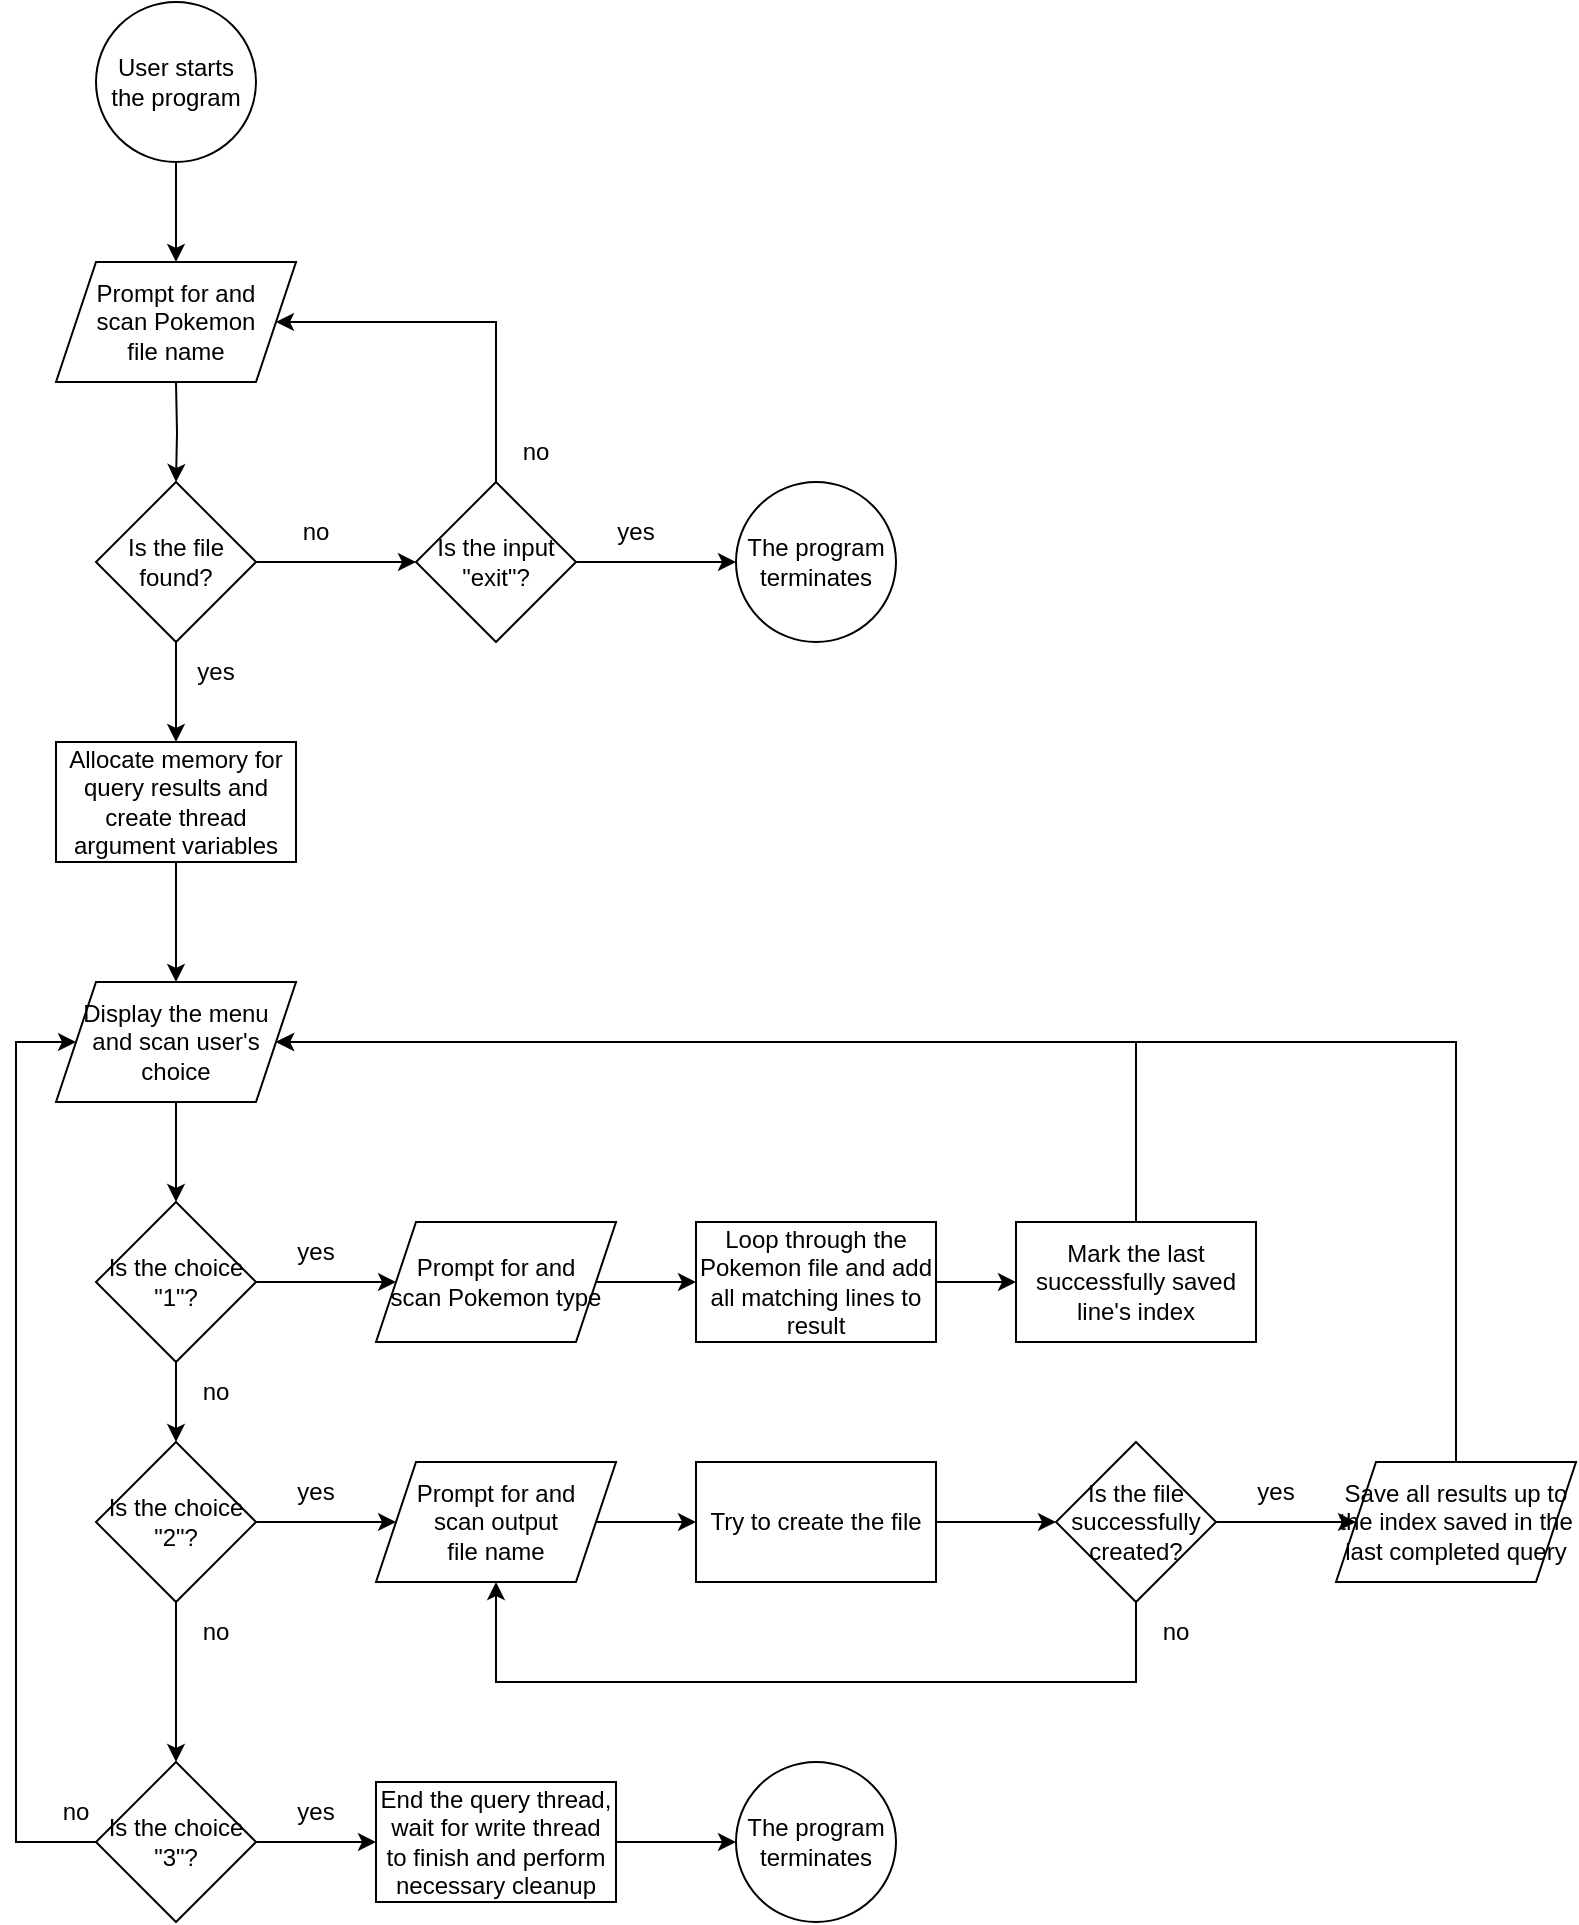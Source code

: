 <mxfile version="21.6.2" type="github">
  <diagram id="C5RBs43oDa-KdzZeNtuy" name="Page-1">
    <mxGraphModel dx="1050" dy="637" grid="1" gridSize="10" guides="1" tooltips="1" connect="1" arrows="1" fold="1" page="1" pageScale="1" pageWidth="827" pageHeight="1169" math="0" shadow="0">
      <root>
        <mxCell id="WIyWlLk6GJQsqaUBKTNV-0" />
        <mxCell id="WIyWlLk6GJQsqaUBKTNV-1" parent="WIyWlLk6GJQsqaUBKTNV-0" />
        <mxCell id="7He-jphe0YBBUAfBUvyz-4" value="" style="edgeStyle=orthogonalEdgeStyle;rounded=0;orthogonalLoop=1;jettySize=auto;html=1;" edge="1" parent="WIyWlLk6GJQsqaUBKTNV-1" source="7He-jphe0YBBUAfBUvyz-2">
          <mxGeometry relative="1" as="geometry">
            <mxPoint x="100" y="170" as="targetPoint" />
          </mxGeometry>
        </mxCell>
        <mxCell id="7He-jphe0YBBUAfBUvyz-2" value="User starts the program" style="ellipse;whiteSpace=wrap;html=1;aspect=fixed;" vertex="1" parent="WIyWlLk6GJQsqaUBKTNV-1">
          <mxGeometry x="60" y="40" width="80" height="80" as="geometry" />
        </mxCell>
        <mxCell id="7He-jphe0YBBUAfBUvyz-6" value="" style="edgeStyle=orthogonalEdgeStyle;rounded=0;orthogonalLoop=1;jettySize=auto;html=1;" edge="1" parent="WIyWlLk6GJQsqaUBKTNV-1" target="7He-jphe0YBBUAfBUvyz-5">
          <mxGeometry relative="1" as="geometry">
            <mxPoint x="100" y="230" as="sourcePoint" />
          </mxGeometry>
        </mxCell>
        <mxCell id="7He-jphe0YBBUAfBUvyz-10" value="" style="edgeStyle=orthogonalEdgeStyle;rounded=0;orthogonalLoop=1;jettySize=auto;html=1;" edge="1" parent="WIyWlLk6GJQsqaUBKTNV-1" source="7He-jphe0YBBUAfBUvyz-5" target="7He-jphe0YBBUAfBUvyz-9">
          <mxGeometry relative="1" as="geometry" />
        </mxCell>
        <mxCell id="7He-jphe0YBBUAfBUvyz-50" value="" style="edgeStyle=orthogonalEdgeStyle;rounded=0;orthogonalLoop=1;jettySize=auto;html=1;" edge="1" parent="WIyWlLk6GJQsqaUBKTNV-1" source="7He-jphe0YBBUAfBUvyz-5" target="7He-jphe0YBBUAfBUvyz-49">
          <mxGeometry relative="1" as="geometry" />
        </mxCell>
        <mxCell id="7He-jphe0YBBUAfBUvyz-5" value="Is the file found?" style="rhombus;whiteSpace=wrap;html=1;" vertex="1" parent="WIyWlLk6GJQsqaUBKTNV-1">
          <mxGeometry x="60" y="280" width="80" height="80" as="geometry" />
        </mxCell>
        <mxCell id="7He-jphe0YBBUAfBUvyz-13" value="" style="edgeStyle=orthogonalEdgeStyle;rounded=0;orthogonalLoop=1;jettySize=auto;html=1;" edge="1" parent="WIyWlLk6GJQsqaUBKTNV-1" source="7He-jphe0YBBUAfBUvyz-9">
          <mxGeometry relative="1" as="geometry">
            <mxPoint x="100" y="530" as="targetPoint" />
          </mxGeometry>
        </mxCell>
        <mxCell id="7He-jphe0YBBUAfBUvyz-9" value="Allocate memory for query results and create thread argument variables" style="whiteSpace=wrap;html=1;" vertex="1" parent="WIyWlLk6GJQsqaUBKTNV-1">
          <mxGeometry x="40" y="410" width="120" height="60" as="geometry" />
        </mxCell>
        <mxCell id="7He-jphe0YBBUAfBUvyz-11" value="&lt;div&gt;Prompt for and&lt;/div&gt;&lt;div&gt;scan Pokemon&lt;/div&gt;&lt;div&gt;file name&lt;br&gt;&lt;/div&gt;" style="shape=parallelogram;perimeter=parallelogramPerimeter;whiteSpace=wrap;html=1;fixedSize=1;" vertex="1" parent="WIyWlLk6GJQsqaUBKTNV-1">
          <mxGeometry x="40" y="170" width="120" height="60" as="geometry" />
        </mxCell>
        <mxCell id="7He-jphe0YBBUAfBUvyz-70" value="" style="edgeStyle=orthogonalEdgeStyle;rounded=0;orthogonalLoop=1;jettySize=auto;html=1;" edge="1" parent="WIyWlLk6GJQsqaUBKTNV-1" source="7He-jphe0YBBUAfBUvyz-14" target="7He-jphe0YBBUAfBUvyz-27">
          <mxGeometry relative="1" as="geometry" />
        </mxCell>
        <mxCell id="7He-jphe0YBBUAfBUvyz-74" value="" style="edgeStyle=orthogonalEdgeStyle;rounded=0;orthogonalLoop=1;jettySize=auto;html=1;" edge="1" parent="WIyWlLk6GJQsqaUBKTNV-1" source="7He-jphe0YBBUAfBUvyz-14" target="7He-jphe0YBBUAfBUvyz-16">
          <mxGeometry relative="1" as="geometry" />
        </mxCell>
        <mxCell id="7He-jphe0YBBUAfBUvyz-14" value="Is the choice &quot;1&quot;?" style="rhombus;whiteSpace=wrap;html=1;" vertex="1" parent="WIyWlLk6GJQsqaUBKTNV-1">
          <mxGeometry x="60" y="640" width="80" height="80" as="geometry" />
        </mxCell>
        <mxCell id="7He-jphe0YBBUAfBUvyz-75" value="" style="edgeStyle=orthogonalEdgeStyle;rounded=0;orthogonalLoop=1;jettySize=auto;html=1;" edge="1" parent="WIyWlLk6GJQsqaUBKTNV-1" source="7He-jphe0YBBUAfBUvyz-16" target="7He-jphe0YBBUAfBUvyz-18">
          <mxGeometry relative="1" as="geometry" />
        </mxCell>
        <mxCell id="7He-jphe0YBBUAfBUvyz-76" value="" style="edgeStyle=orthogonalEdgeStyle;rounded=0;orthogonalLoop=1;jettySize=auto;html=1;" edge="1" parent="WIyWlLk6GJQsqaUBKTNV-1" source="7He-jphe0YBBUAfBUvyz-16" target="7He-jphe0YBBUAfBUvyz-30">
          <mxGeometry relative="1" as="geometry" />
        </mxCell>
        <mxCell id="7He-jphe0YBBUAfBUvyz-16" value="Is the choice &quot;2&quot;?" style="rhombus;whiteSpace=wrap;html=1;" vertex="1" parent="WIyWlLk6GJQsqaUBKTNV-1">
          <mxGeometry x="60" y="760" width="80" height="80" as="geometry" />
        </mxCell>
        <mxCell id="7He-jphe0YBBUAfBUvyz-73" style="edgeStyle=orthogonalEdgeStyle;rounded=0;orthogonalLoop=1;jettySize=auto;html=1;entryX=0;entryY=0.5;entryDx=0;entryDy=0;" edge="1" parent="WIyWlLk6GJQsqaUBKTNV-1" source="7He-jphe0YBBUAfBUvyz-18" target="7He-jphe0YBBUAfBUvyz-65">
          <mxGeometry relative="1" as="geometry">
            <Array as="points">
              <mxPoint x="20" y="960" />
              <mxPoint x="20" y="560" />
            </Array>
          </mxGeometry>
        </mxCell>
        <mxCell id="7He-jphe0YBBUAfBUvyz-78" value="" style="edgeStyle=orthogonalEdgeStyle;rounded=0;orthogonalLoop=1;jettySize=auto;html=1;" edge="1" parent="WIyWlLk6GJQsqaUBKTNV-1" source="7He-jphe0YBBUAfBUvyz-18" target="7He-jphe0YBBUAfBUvyz-55">
          <mxGeometry relative="1" as="geometry" />
        </mxCell>
        <mxCell id="7He-jphe0YBBUAfBUvyz-18" value="Is the choice &quot;3&quot;?" style="rhombus;whiteSpace=wrap;html=1;" vertex="1" parent="WIyWlLk6GJQsqaUBKTNV-1">
          <mxGeometry x="60" y="920" width="80" height="80" as="geometry" />
        </mxCell>
        <mxCell id="7He-jphe0YBBUAfBUvyz-89" value="" style="edgeStyle=orthogonalEdgeStyle;rounded=0;orthogonalLoop=1;jettySize=auto;html=1;" edge="1" parent="WIyWlLk6GJQsqaUBKTNV-1" source="7He-jphe0YBBUAfBUvyz-25" target="7He-jphe0YBBUAfBUvyz-88">
          <mxGeometry relative="1" as="geometry" />
        </mxCell>
        <mxCell id="7He-jphe0YBBUAfBUvyz-25" value="Loop through the Pokemon file and add all matching lines to result" style="whiteSpace=wrap;html=1;" vertex="1" parent="WIyWlLk6GJQsqaUBKTNV-1">
          <mxGeometry x="360" y="650" width="120" height="60" as="geometry" />
        </mxCell>
        <mxCell id="7He-jphe0YBBUAfBUvyz-72" value="" style="edgeStyle=orthogonalEdgeStyle;rounded=0;orthogonalLoop=1;jettySize=auto;html=1;" edge="1" parent="WIyWlLk6GJQsqaUBKTNV-1" source="7He-jphe0YBBUAfBUvyz-27" target="7He-jphe0YBBUAfBUvyz-25">
          <mxGeometry relative="1" as="geometry" />
        </mxCell>
        <mxCell id="7He-jphe0YBBUAfBUvyz-27" value="&lt;div&gt;Prompt for and&lt;/div&gt;&lt;div&gt;scan Pokemon type&lt;br&gt;&lt;/div&gt;" style="shape=parallelogram;perimeter=parallelogramPerimeter;whiteSpace=wrap;html=1;fixedSize=1;" vertex="1" parent="WIyWlLk6GJQsqaUBKTNV-1">
          <mxGeometry x="200" y="650" width="120" height="60" as="geometry" />
        </mxCell>
        <mxCell id="7He-jphe0YBBUAfBUvyz-81" value="" style="edgeStyle=orthogonalEdgeStyle;rounded=0;orthogonalLoop=1;jettySize=auto;html=1;" edge="1" parent="WIyWlLk6GJQsqaUBKTNV-1" source="7He-jphe0YBBUAfBUvyz-30" target="7He-jphe0YBBUAfBUvyz-80">
          <mxGeometry relative="1" as="geometry" />
        </mxCell>
        <mxCell id="7He-jphe0YBBUAfBUvyz-30" value="&lt;div&gt;Prompt for and&lt;/div&gt;&lt;div&gt;scan output&lt;/div&gt;&lt;div&gt;file name&lt;br&gt;&lt;/div&gt;" style="shape=parallelogram;perimeter=parallelogramPerimeter;whiteSpace=wrap;html=1;fixedSize=1;" vertex="1" parent="WIyWlLk6GJQsqaUBKTNV-1">
          <mxGeometry x="200" y="770" width="120" height="60" as="geometry" />
        </mxCell>
        <mxCell id="7He-jphe0YBBUAfBUvyz-48" value="The program terminates" style="ellipse;whiteSpace=wrap;html=1;aspect=fixed;" vertex="1" parent="WIyWlLk6GJQsqaUBKTNV-1">
          <mxGeometry x="380" y="920" width="80" height="80" as="geometry" />
        </mxCell>
        <mxCell id="7He-jphe0YBBUAfBUvyz-51" style="edgeStyle=orthogonalEdgeStyle;rounded=0;orthogonalLoop=1;jettySize=auto;html=1;entryX=1;entryY=0.5;entryDx=0;entryDy=0;" edge="1" parent="WIyWlLk6GJQsqaUBKTNV-1" source="7He-jphe0YBBUAfBUvyz-49" target="7He-jphe0YBBUAfBUvyz-11">
          <mxGeometry relative="1" as="geometry">
            <Array as="points">
              <mxPoint x="260" y="200" />
            </Array>
          </mxGeometry>
        </mxCell>
        <mxCell id="7He-jphe0YBBUAfBUvyz-53" value="" style="edgeStyle=orthogonalEdgeStyle;rounded=0;orthogonalLoop=1;jettySize=auto;html=1;" edge="1" parent="WIyWlLk6GJQsqaUBKTNV-1" source="7He-jphe0YBBUAfBUvyz-49" target="7He-jphe0YBBUAfBUvyz-52">
          <mxGeometry relative="1" as="geometry" />
        </mxCell>
        <mxCell id="7He-jphe0YBBUAfBUvyz-49" value="&lt;div&gt;Is the input &lt;br&gt;&lt;/div&gt;&lt;div&gt;&quot;exit&quot;?&lt;br&gt;&lt;/div&gt;" style="rhombus;whiteSpace=wrap;html=1;" vertex="1" parent="WIyWlLk6GJQsqaUBKTNV-1">
          <mxGeometry x="220" y="280" width="80" height="80" as="geometry" />
        </mxCell>
        <mxCell id="7He-jphe0YBBUAfBUvyz-52" value="The program terminates" style="ellipse;whiteSpace=wrap;html=1;" vertex="1" parent="WIyWlLk6GJQsqaUBKTNV-1">
          <mxGeometry x="380" y="280" width="80" height="80" as="geometry" />
        </mxCell>
        <mxCell id="7He-jphe0YBBUAfBUvyz-79" value="" style="edgeStyle=orthogonalEdgeStyle;rounded=0;orthogonalLoop=1;jettySize=auto;html=1;" edge="1" parent="WIyWlLk6GJQsqaUBKTNV-1" source="7He-jphe0YBBUAfBUvyz-55" target="7He-jphe0YBBUAfBUvyz-48">
          <mxGeometry relative="1" as="geometry" />
        </mxCell>
        <mxCell id="7He-jphe0YBBUAfBUvyz-55" value="End the query thread, wait for write thread to finish and perform necessary cleanup" style="whiteSpace=wrap;html=1;" vertex="1" parent="WIyWlLk6GJQsqaUBKTNV-1">
          <mxGeometry x="200" y="930" width="120" height="60" as="geometry" />
        </mxCell>
        <mxCell id="7He-jphe0YBBUAfBUvyz-59" value="no" style="text;html=1;strokeColor=none;fillColor=none;align=center;verticalAlign=middle;whiteSpace=wrap;rounded=0;" vertex="1" parent="WIyWlLk6GJQsqaUBKTNV-1">
          <mxGeometry x="140" y="290" width="60" height="30" as="geometry" />
        </mxCell>
        <mxCell id="7He-jphe0YBBUAfBUvyz-60" value="no" style="text;html=1;strokeColor=none;fillColor=none;align=center;verticalAlign=middle;whiteSpace=wrap;rounded=0;" vertex="1" parent="WIyWlLk6GJQsqaUBKTNV-1">
          <mxGeometry x="250" y="250" width="60" height="30" as="geometry" />
        </mxCell>
        <mxCell id="7He-jphe0YBBUAfBUvyz-62" value="yes" style="text;html=1;strokeColor=none;fillColor=none;align=center;verticalAlign=middle;whiteSpace=wrap;rounded=0;" vertex="1" parent="WIyWlLk6GJQsqaUBKTNV-1">
          <mxGeometry x="300" y="290" width="60" height="30" as="geometry" />
        </mxCell>
        <mxCell id="7He-jphe0YBBUAfBUvyz-63" value="yes" style="text;html=1;strokeColor=none;fillColor=none;align=center;verticalAlign=middle;whiteSpace=wrap;rounded=0;" vertex="1" parent="WIyWlLk6GJQsqaUBKTNV-1">
          <mxGeometry x="90" y="360" width="60" height="30" as="geometry" />
        </mxCell>
        <mxCell id="7He-jphe0YBBUAfBUvyz-71" value="" style="edgeStyle=orthogonalEdgeStyle;rounded=0;orthogonalLoop=1;jettySize=auto;html=1;" edge="1" parent="WIyWlLk6GJQsqaUBKTNV-1" source="7He-jphe0YBBUAfBUvyz-65" target="7He-jphe0YBBUAfBUvyz-14">
          <mxGeometry relative="1" as="geometry" />
        </mxCell>
        <mxCell id="7He-jphe0YBBUAfBUvyz-65" value="&lt;div&gt;Display the menu&lt;/div&gt;&lt;div&gt;and scan user&#39;s&lt;/div&gt;&lt;div&gt;choice&lt;br&gt;&lt;/div&gt;" style="shape=parallelogram;perimeter=parallelogramPerimeter;whiteSpace=wrap;html=1;fixedSize=1;" vertex="1" parent="WIyWlLk6GJQsqaUBKTNV-1">
          <mxGeometry x="40" y="530" width="120" height="60" as="geometry" />
        </mxCell>
        <mxCell id="7He-jphe0YBBUAfBUvyz-83" value="" style="edgeStyle=orthogonalEdgeStyle;rounded=0;orthogonalLoop=1;jettySize=auto;html=1;" edge="1" parent="WIyWlLk6GJQsqaUBKTNV-1" source="7He-jphe0YBBUAfBUvyz-80" target="7He-jphe0YBBUAfBUvyz-82">
          <mxGeometry relative="1" as="geometry" />
        </mxCell>
        <mxCell id="7He-jphe0YBBUAfBUvyz-80" value="Try to create the file" style="whiteSpace=wrap;html=1;" vertex="1" parent="WIyWlLk6GJQsqaUBKTNV-1">
          <mxGeometry x="360" y="770" width="120" height="60" as="geometry" />
        </mxCell>
        <mxCell id="7He-jphe0YBBUAfBUvyz-84" style="edgeStyle=orthogonalEdgeStyle;rounded=0;orthogonalLoop=1;jettySize=auto;html=1;entryX=0.5;entryY=1;entryDx=0;entryDy=0;" edge="1" parent="WIyWlLk6GJQsqaUBKTNV-1" source="7He-jphe0YBBUAfBUvyz-82" target="7He-jphe0YBBUAfBUvyz-30">
          <mxGeometry relative="1" as="geometry">
            <Array as="points">
              <mxPoint x="580" y="880" />
              <mxPoint x="260" y="880" />
            </Array>
          </mxGeometry>
        </mxCell>
        <mxCell id="7He-jphe0YBBUAfBUvyz-102" value="" style="edgeStyle=orthogonalEdgeStyle;rounded=0;orthogonalLoop=1;jettySize=auto;html=1;" edge="1" parent="WIyWlLk6GJQsqaUBKTNV-1" source="7He-jphe0YBBUAfBUvyz-82" target="7He-jphe0YBBUAfBUvyz-101">
          <mxGeometry relative="1" as="geometry" />
        </mxCell>
        <mxCell id="7He-jphe0YBBUAfBUvyz-82" value="Is the file successfully created?" style="rhombus;whiteSpace=wrap;html=1;" vertex="1" parent="WIyWlLk6GJQsqaUBKTNV-1">
          <mxGeometry x="540" y="760" width="80" height="80" as="geometry" />
        </mxCell>
        <mxCell id="7He-jphe0YBBUAfBUvyz-91" style="edgeStyle=orthogonalEdgeStyle;rounded=0;orthogonalLoop=1;jettySize=auto;html=1;entryX=1;entryY=0.5;entryDx=0;entryDy=0;" edge="1" parent="WIyWlLk6GJQsqaUBKTNV-1" target="7He-jphe0YBBUAfBUvyz-65">
          <mxGeometry relative="1" as="geometry">
            <mxPoint x="740" y="770" as="sourcePoint" />
            <Array as="points">
              <mxPoint x="740" y="560" />
            </Array>
          </mxGeometry>
        </mxCell>
        <mxCell id="7He-jphe0YBBUAfBUvyz-90" style="edgeStyle=orthogonalEdgeStyle;rounded=0;orthogonalLoop=1;jettySize=auto;html=1;entryX=1;entryY=0.5;entryDx=0;entryDy=0;" edge="1" parent="WIyWlLk6GJQsqaUBKTNV-1" source="7He-jphe0YBBUAfBUvyz-88" target="7He-jphe0YBBUAfBUvyz-65">
          <mxGeometry relative="1" as="geometry">
            <Array as="points">
              <mxPoint x="580" y="560" />
            </Array>
          </mxGeometry>
        </mxCell>
        <mxCell id="7He-jphe0YBBUAfBUvyz-88" value="Mark the last successfully saved line&#39;s index" style="whiteSpace=wrap;html=1;" vertex="1" parent="WIyWlLk6GJQsqaUBKTNV-1">
          <mxGeometry x="520" y="650" width="120" height="60" as="geometry" />
        </mxCell>
        <mxCell id="7He-jphe0YBBUAfBUvyz-92" value="yes" style="text;html=1;strokeColor=none;fillColor=none;align=center;verticalAlign=middle;whiteSpace=wrap;rounded=0;" vertex="1" parent="WIyWlLk6GJQsqaUBKTNV-1">
          <mxGeometry x="140" y="650" width="60" height="30" as="geometry" />
        </mxCell>
        <mxCell id="7He-jphe0YBBUAfBUvyz-93" value="yes" style="text;html=1;strokeColor=none;fillColor=none;align=center;verticalAlign=middle;whiteSpace=wrap;rounded=0;" vertex="1" parent="WIyWlLk6GJQsqaUBKTNV-1">
          <mxGeometry x="140" y="770" width="60" height="30" as="geometry" />
        </mxCell>
        <mxCell id="7He-jphe0YBBUAfBUvyz-94" value="yes" style="text;html=1;strokeColor=none;fillColor=none;align=center;verticalAlign=middle;whiteSpace=wrap;rounded=0;" vertex="1" parent="WIyWlLk6GJQsqaUBKTNV-1">
          <mxGeometry x="140" y="930" width="60" height="30" as="geometry" />
        </mxCell>
        <mxCell id="7He-jphe0YBBUAfBUvyz-95" value="no" style="text;html=1;strokeColor=none;fillColor=none;align=center;verticalAlign=middle;whiteSpace=wrap;rounded=0;" vertex="1" parent="WIyWlLk6GJQsqaUBKTNV-1">
          <mxGeometry x="20" y="930" width="60" height="30" as="geometry" />
        </mxCell>
        <mxCell id="7He-jphe0YBBUAfBUvyz-96" value="yes" style="text;html=1;strokeColor=none;fillColor=none;align=center;verticalAlign=middle;whiteSpace=wrap;rounded=0;" vertex="1" parent="WIyWlLk6GJQsqaUBKTNV-1">
          <mxGeometry x="620" y="770" width="60" height="30" as="geometry" />
        </mxCell>
        <mxCell id="7He-jphe0YBBUAfBUvyz-97" value="no" style="text;html=1;strokeColor=none;fillColor=none;align=center;verticalAlign=middle;whiteSpace=wrap;rounded=0;" vertex="1" parent="WIyWlLk6GJQsqaUBKTNV-1">
          <mxGeometry x="570" y="840" width="60" height="30" as="geometry" />
        </mxCell>
        <mxCell id="7He-jphe0YBBUAfBUvyz-98" value="no" style="text;html=1;strokeColor=none;fillColor=none;align=center;verticalAlign=middle;whiteSpace=wrap;rounded=0;" vertex="1" parent="WIyWlLk6GJQsqaUBKTNV-1">
          <mxGeometry x="90" y="840" width="60" height="30" as="geometry" />
        </mxCell>
        <mxCell id="7He-jphe0YBBUAfBUvyz-99" value="no" style="text;html=1;strokeColor=none;fillColor=none;align=center;verticalAlign=middle;whiteSpace=wrap;rounded=0;" vertex="1" parent="WIyWlLk6GJQsqaUBKTNV-1">
          <mxGeometry x="90" y="720" width="60" height="30" as="geometry" />
        </mxCell>
        <mxCell id="7He-jphe0YBBUAfBUvyz-101" value="Save all results up to the index saved in the last completed query" style="shape=parallelogram;perimeter=parallelogramPerimeter;whiteSpace=wrap;html=1;fixedSize=1;" vertex="1" parent="WIyWlLk6GJQsqaUBKTNV-1">
          <mxGeometry x="680" y="770" width="120" height="60" as="geometry" />
        </mxCell>
      </root>
    </mxGraphModel>
  </diagram>
</mxfile>
